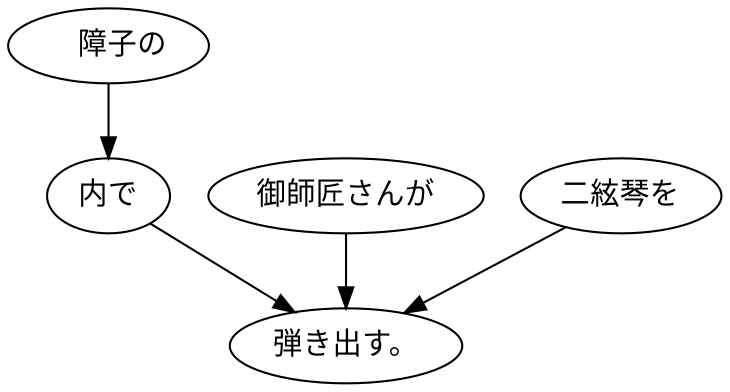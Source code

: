 digraph graph681 {
	node0 [label="　障子の"];
	node1 [label="内で"];
	node2 [label="御師匠さんが"];
	node3 [label="二絃琴を"];
	node4 [label="弾き出す。"];
	node0 -> node1;
	node1 -> node4;
	node2 -> node4;
	node3 -> node4;
}
